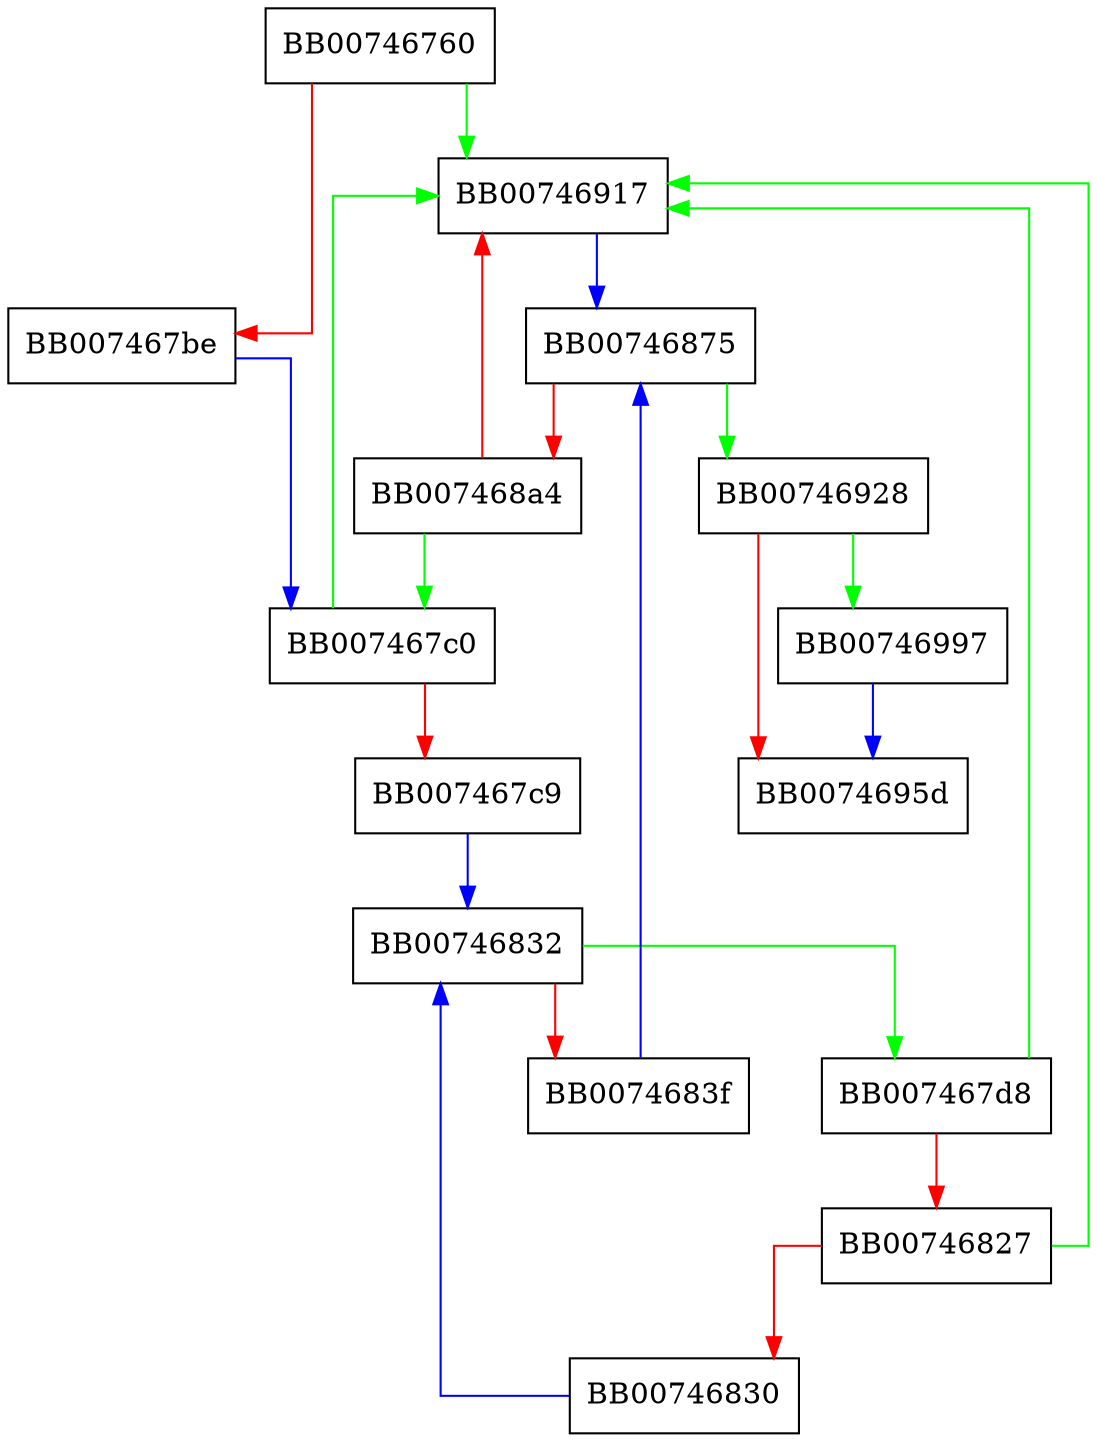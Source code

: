 digraph gf_deserialize {
  node [shape="box"];
  graph [splines=ortho];
  BB00746760 -> BB00746917 [color="green"];
  BB00746760 -> BB007467be [color="red"];
  BB007467be -> BB007467c0 [color="blue"];
  BB007467c0 -> BB00746917 [color="green"];
  BB007467c0 -> BB007467c9 [color="red"];
  BB007467c9 -> BB00746832 [color="blue"];
  BB007467d8 -> BB00746917 [color="green"];
  BB007467d8 -> BB00746827 [color="red"];
  BB00746827 -> BB00746917 [color="green"];
  BB00746827 -> BB00746830 [color="red"];
  BB00746830 -> BB00746832 [color="blue"];
  BB00746832 -> BB007467d8 [color="green"];
  BB00746832 -> BB0074683f [color="red"];
  BB0074683f -> BB00746875 [color="blue"];
  BB00746875 -> BB00746928 [color="green"];
  BB00746875 -> BB007468a4 [color="red"];
  BB007468a4 -> BB007467c0 [color="green"];
  BB007468a4 -> BB00746917 [color="red"];
  BB00746917 -> BB00746875 [color="blue"];
  BB00746928 -> BB00746997 [color="green"];
  BB00746928 -> BB0074695d [color="red"];
  BB00746997 -> BB0074695d [color="blue"];
}
